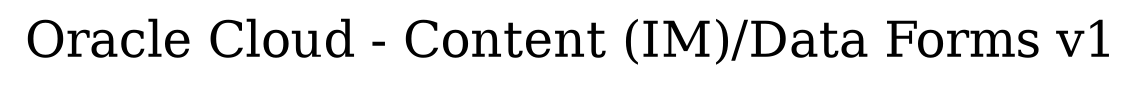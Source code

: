 digraph LexiconGraph {
graph[label="Oracle Cloud - Content (IM)/Data Forms v1", fontsize=24]
splines=true
}

